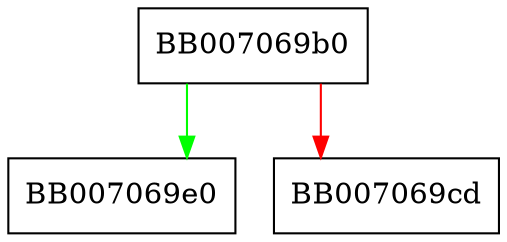 digraph ossl_gcm_cipher_update {
  node [shape="box"];
  graph [splines=ortho];
  BB007069b0 -> BB007069e0 [color="green"];
  BB007069b0 -> BB007069cd [color="red"];
}